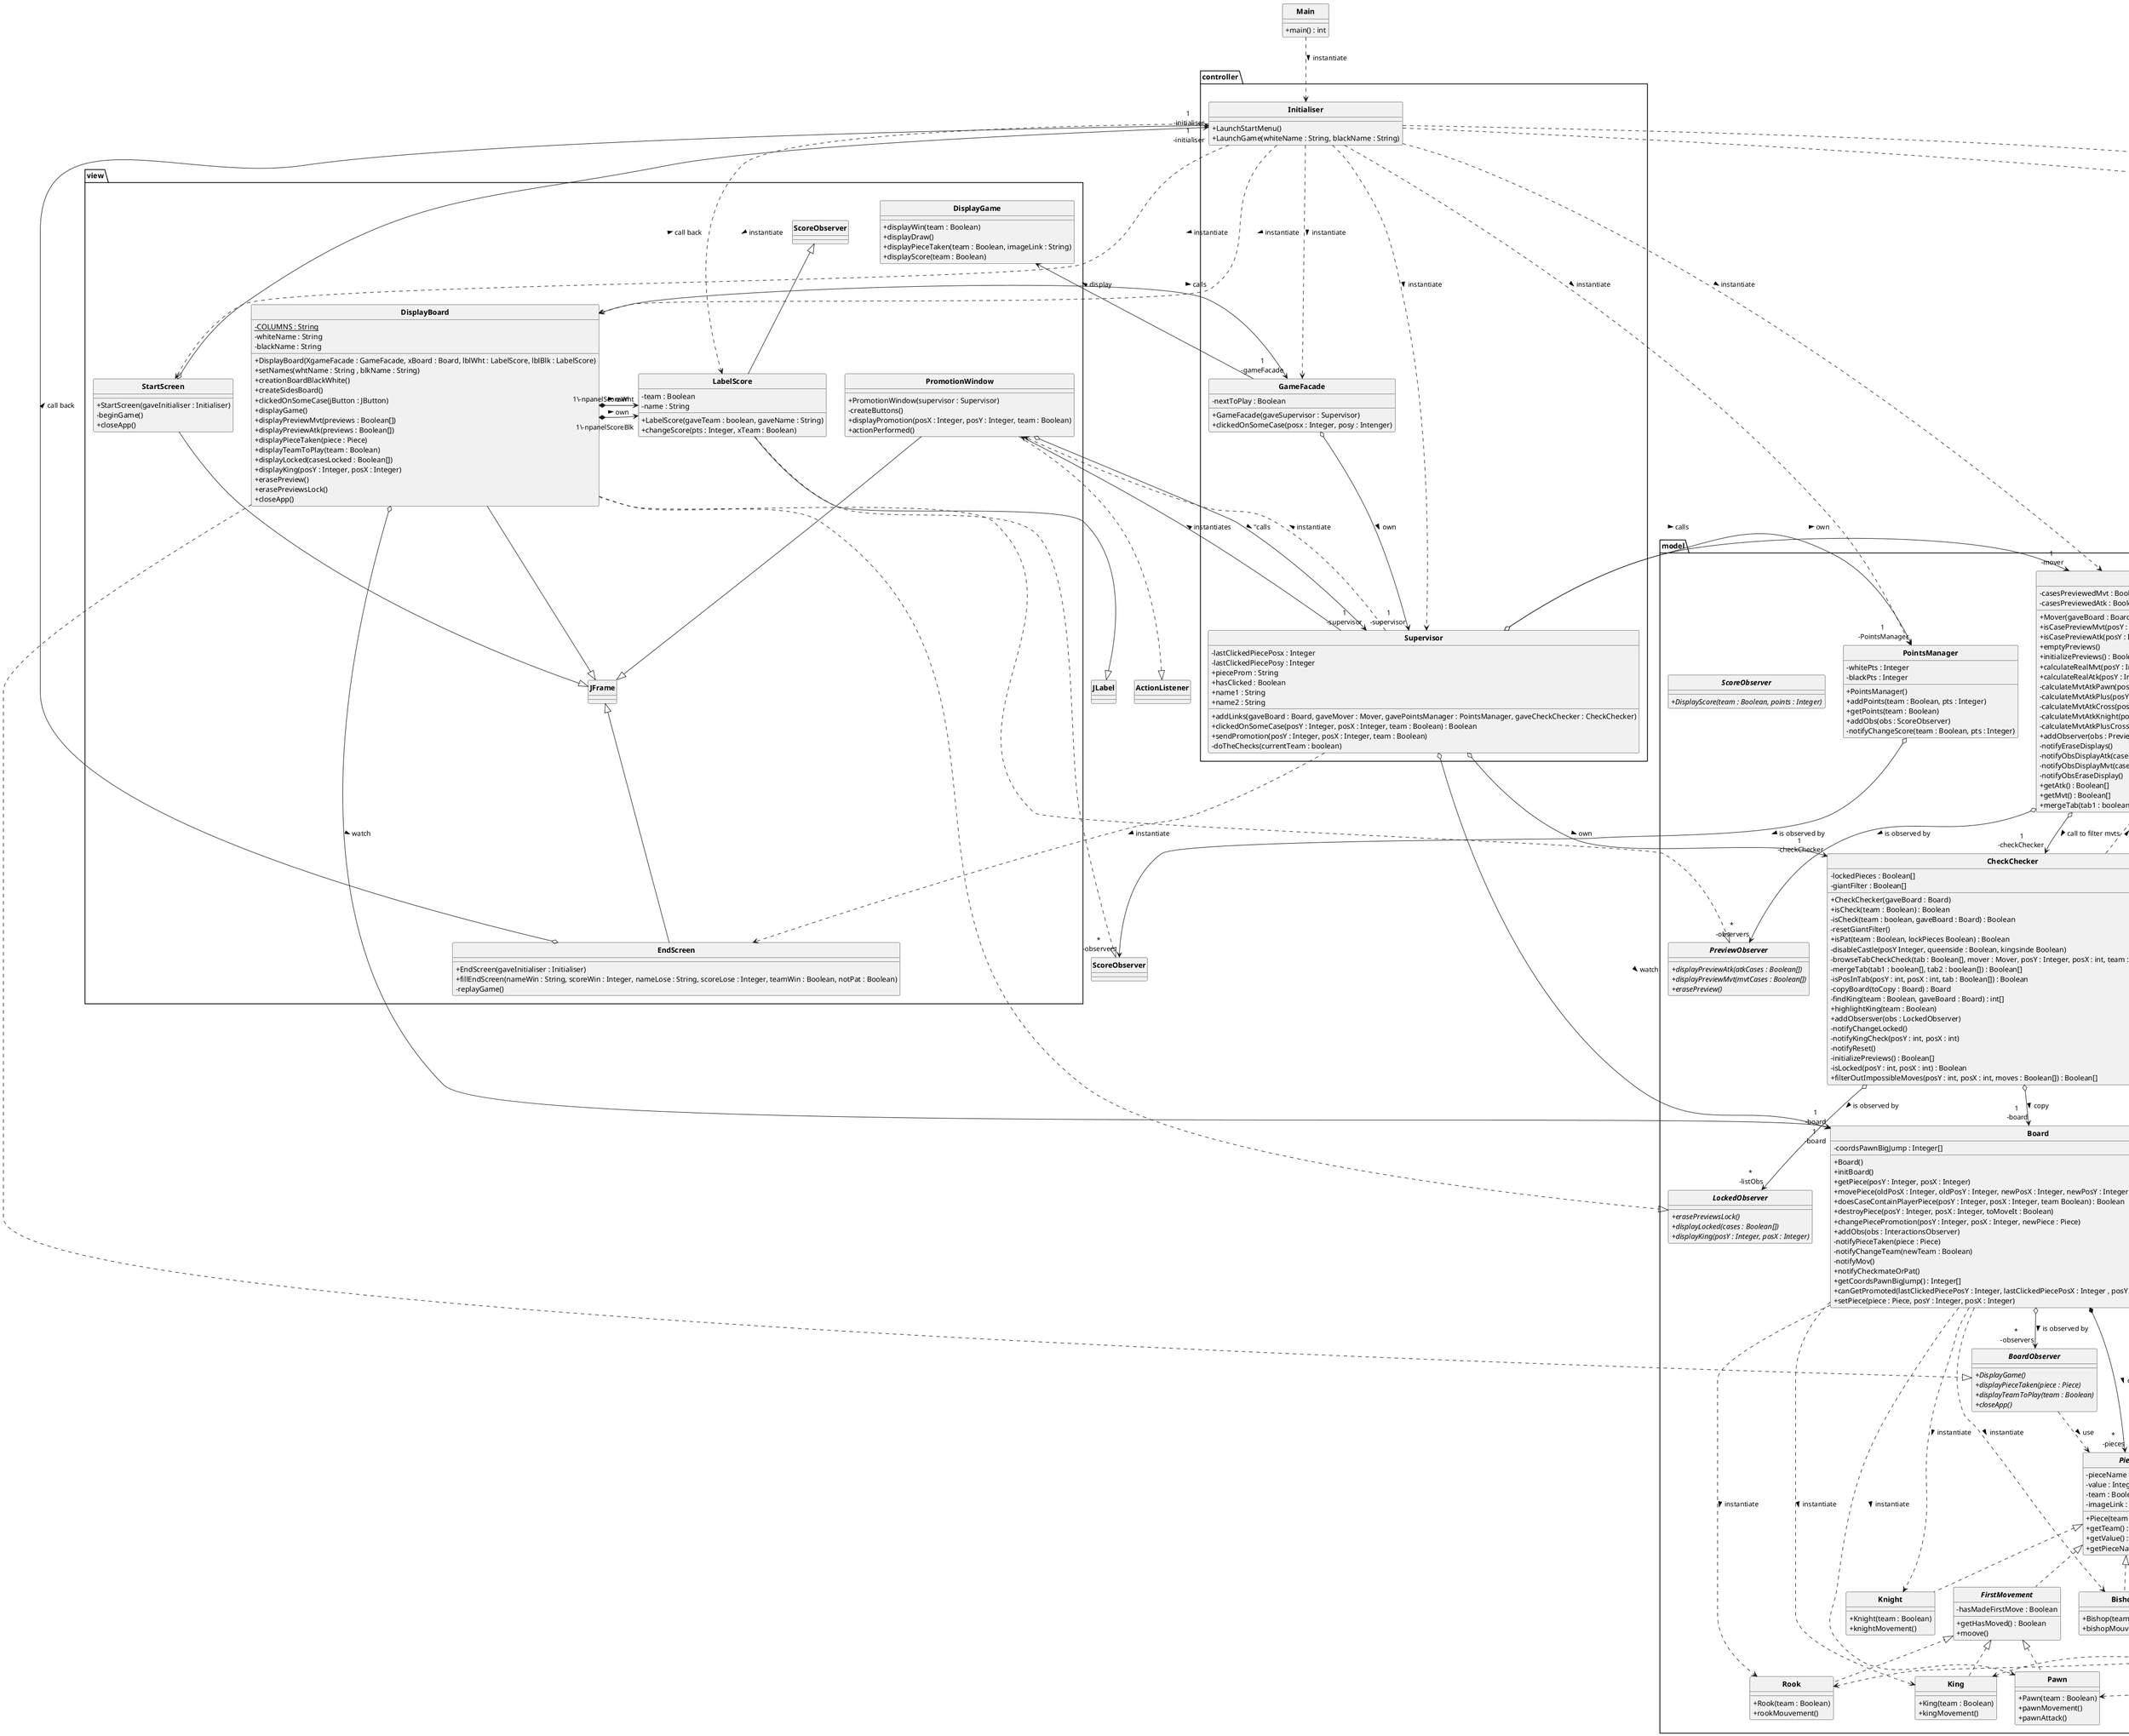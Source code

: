  @startuml


'a faire, trouver comment faire le "enroque"

    skinparam style strictuml
    skinparam classAttributeIconSize 0
    skinparam classFontStyle Bold
    hide enum methods

    class Main{
        + main() : int
    }


' allait dans board, changé
' + movePiece(oldPosX : Integer, oldPosY : Integer, newPosX : Integer, newPosY : Integer)


    package model{
        class Board{
            - coordsPawnBigJump : Integer[]
            + Board()
            + initBoard()
            + getPiece(posY : Integer, posX : Integer)
            + movePiece(oldPosX : Integer, oldPosY : Integer, newPosX : Integer, newPosY : Integer)
            + doesCaseContainPlayerPiece(posY : Integer, posX : Integer, team Boolean) : Boolean
            + destroyPiece(posY : Integer, posX : Integer, toMoveIt : Boolean)
            + changePiecePromotion(posY : Integer, posX : Integer, newPiece : Piece)
            + addObs(obs : InteractionsObserver)
            - notifyPieceTaken(piece : Piece)
            - notifyChangeTeam(newTeam : Boolean)
            - notifyMov()
            + notifyCheckmateOrPat()
            + getCoordsPawnBigJump() : Integer[]
            + canGetPromoted(lastClickedPiecePosY : Integer, lastClickedPiecePosX : Integer , posY Integer, posX : Integer) : Boolean
            + setPiece(piece : Piece, posY : Integer, posX : Integer)
        }

        class Mover{
            - casesPreviewedMvt : Boolean[]
            - casesPreviewedAtk : Boolean[]
            + Mover(gaveBoard : Board, gaveCheckChecker : CheckChecker)
            + isCasePreviewMvt(posY : Integer, posX : Integer) : Boolean
            + isCasePreviewAtk(posY : Integer, posX : Integer) : Boolean
            + emptyPreviews()
            + initializePreviews() : Boolean[]
            + calculateRealMvt(posY : Integer, posX : Integer)
            + calculateRealAtk(posY : Integer, posX : Integer)
            - calculateMvtAtkPawn(posY : Integer, posX : Integer, mvtAtk : Boolean, piece : Piece) : Boolean[]
            ' the Boolean mvts, when true calcul the mvt, when false calcul the atk
            - calculateMvtAtkPlus(posY : Integer, posX : Integer, mvtAtk : Boolean, reach : Integer, piece : Piece) : Boolean[]
            - calculateMvtAtkCross(posY : Integer, posX : Integer, mvtAtk : Boolean, reach : Integer, piece : Piece) : Boolean[]
            - calculateMvtAtkKnight(posY : Integer, posX : Integer, mvtAtk : Boolean, piece : Piece) : Boolean[]
            - calculateMvtAtkPlusCross(posY : Integer, posX : Integer, mvtAtk : Boolean, reach : Integer, piece : Piece) : Boolean[]
            + addObserver(obs : PreviewObserver)
            - notifyEraseDisplays()
            - notifyObsDisplayAtk(cases : Boolean[])
            - notifyObsDisplayMvt(cases : Boolean[])
            - notifyObsEraseDisplay()
            + getAtk() : Boolean[]
            + getMvt() : Boolean[]
            + mergeTab(tab1 : boolean[], tab2 : boolean[]) : Boolean[]
        }

        interface PreviewObserver{
            + {abstract} displayPreviewAtk(atkCases : Boolean[])
            + {abstract} displayPreviewMvt(mvtCases : Boolean[])
            + {abstract} erasePreview()
        }

        abstract class Piece{
            - pieceName : String
            - value : Integer
            - team : Boolean
            - imageLink : String

            + Piece(team : Boolean) 
            + getTeam() : Boolean
            + getValue() : Integer
            + getPieceName() : String
        }

        class Pawn implements FirstMovement{
            + Pawn(team : Boolean)
            + pawnMovement()
            + pawnAttack()
        }

        abstract class FirstMovement implements Piece{
            - hasMadeFirstMove : Boolean
            + getHasMoved() : Boolean
            + moove()
        }

        class King implements FirstMovement{
            + King(team : Boolean)
            + kingMovement()
        }

        class Queen implements Piece{
            + Queen(team : Boolean)
            + queenMovement()
        }

        class Bishop implements Piece{
            + Bishop(team : Boolean) 
            + bishopMouvement()
        }

        class Rook implements FirstMovement{
            + Rook(team : Boolean)
            + rookMouvement()
        }

        class Knight implements Piece{
            + Knight(team : Boolean)
            + knightMovement()
        }

        interface BoardObserver{
            + {abstract} DisplayGame()
            + {abstract} displayPieceTaken(piece : Piece)
            + {abstract} displayTeamToPlay(team : Boolean)
            + {abstract} closeApp()
        }

        interface LockedObserver{
            + {abstract} erasePreviewsLock()
            + {abstract} displayLocked(cases : Boolean[])
            + {abstract} displayKing(posY : Integer, posX : Integer)
        }

        class PointsManager{
            - whitePts : Integer
            - blackPts : Integer
            + PointsManager()
            + addPoints(team : Boolean, pts : Integer)
            + getPoints(team : Boolean)
            + addObs(obs : ScoreObserver)
            - notifyChangeScore(team : Boolean, pts : Integer)
        }

        interface ScoreObserver{
            + {abstract} DisplayScore(team : Boolean, points : Integer)
        }


        class CheckChecker{
            - lockedPieces : Boolean[]
            - giantFilter : Boolean[]

            + CheckChecker(gaveBoard : Board)
            + isCheck(team : Boolean) : Boolean
            - isCheck(team : boolean, gaveBoard : Board) : Boolean
            - resetGiantFilter()
            + isPat(team : Boolean, lockPieces Boolean) : Boolean
            - disableCastle(posY Integer, queenside : Boolean, kingsinde Boolean)
            - browseTabCheckCheck(tab : Boolean[], mover : Mover, posY : Integer, posX : int, team : Boolean) : Boolean 
            - mergeTab(tab1 : boolean[], tab2 : boolean[]) : Boolean[]
            - isPosInTab(posY : int, posX : int, tab : Boolean[]) : Boolean
            - copyBoard(toCopy : Board) : Board
            - findKing(team : Boolean, gaveBoard : Board) : int[]
            + highlightKing(team : Boolean)
            + addObsersver(obs : LockedObserver)
            - notifyChangeLocked()
            - notifyKingCheck(posY : int, posX : int)
            - notifyReset()
            - initializePreviews() : Boolean[]
            - isLocked(posY : int, posX : int) : Boolean
            + filterOutImpossibleMoves(posY : int, posX : int, moves : Boolean[]) : Boolean[]
        }




    }
' + caseInfo(posx : Integer, posy : Integer)


' 
    package controller{

        class Supervisor{
            - lastClickedPiecePosx : Integer
            - lastClickedPiecePosy : Integer 
            + pieceProm : String
            + hasClicked : Boolean
            + name1 : String
            + name2 : String
            ' on garde pas une piece en privé car on peut trouver la piece selon sa position
            + addLinks(gaveBoard : Board, gaveMover : Mover, gavePointsManager : PointsManager, gaveCheckChecker : CheckChecker)
            + clickedOnSomeCase(posY : Integer, posX : Integer, team : Boolean) : Boolean
            + sendPromotion(posY : Integer, posX : Integer, team : Boolean)
            - doTheChecks(currentTeam : boolean)
        }

        class GameFacade{
            - nextToPlay : Boolean
            + GameFacade(gaveSupervisor : Supervisor)
            + clickedOnSomeCase(posx : Integer, posy : Intenger)
        }

        class Initialiser{
            + LaunchStartMenu()
            + LaunchGame(whiteName : String, blackName : String)
        }

    }

    package view{
        class DisplayBoard{
            - {static} COLUMNS : String
            - whiteName : String
            - blackName : String
            + DisplayBoard(XgameFacade : GameFacade, xBoard : Board, lblWht : LabelScore, lblBlk : LabelScore)
            + setNames(whtName : String , blkName : String)
            + creationBoardBlackWhite()
            + createSidesBoard()
            + clickedOnSomeCase(jButton : JButton)
            + displayGame()
            + displayPreviewMvt(previews : Boolean[])
            + displayPreviewAtk(previews : Boolean[])
            + displayPieceTaken(piece : Piece)
            + displayTeamToPlay(team : Boolean)
            + displayLocked(casesLocked : Boolean[])
            + displayKing(posY : Integer, posX : Integer)
            + erasePreview()
            + erasePreviewsLock()
            + closeApp()
        }

        class DisplayGame{
            + displayWin(team : Boolean)
            + displayDraw()
            + displayPieceTaken(team : Boolean, imageLink : String)
            + displayScore(team : Boolean)
        }

        class PromotionWindow{
            + PromotionWindow(supervisor : Supervisor)
            - createButtons()
            + displayPromotion(posX : Integer, posY : Integer, team : Boolean)
            + actionPerformed() 
            'Overrides ActionPerformed from ActionListener
        }

        class LabelScore extends ScoreObserver{
            - team : Boolean 
            - name : String 
            + LabelScore(gaveTeam : boolean, gaveName : String)
            + changeScore(pts : Integer, xTeam : Boolean)
        }


        class StartScreen{
            + StartScreen(gaveInitialiser : Initialiser)
            - beginGame()
            + closeApp()
        }

        class EndScreen extends JFrame{
            + EndScreen(gaveInitialiser : Initialiser)
            + fillEndScreen(nameWin : String, scoreWin : Integer, nameLose : String, scoreLose : Integer, teamWin : Boolean, notPat : Boolean)
            - replayGame()
        }

        
    }

'class PanelBoard{}
'class PanelPlayer{}

    'main
    Main ..> Initialiser : > instantiate 

    'instantiate
    Initialiser ..> Board : > instantiate 
    Initialiser ...> GameFacade : > instantiate 
    Initialiser ..> DisplayBoard : > instantiate 
    Initialiser ..> Supervisor : > instantiate 
    Initialiser ..> PointsManager : > instantiate 
    Initialiser ..> Mover : > instantiate 
    Initialiser ..> LabelScore : > instantiate 
    Initialiser ..> CheckChecker : > instantiate 

    Initialiser ..> StartScreen : > instantiate 
    
    'view

    'model
    Board  o--> "*\n -observers" BoardObserver : > is observed by
    PointsManager  o--> "*\n -observers" ScoreObserver : > is observed by
    Mover  o--> "*\n -observers" PreviewObserver : > is observed by
    CheckChecker  o--> "*\n -listObs" LockedObserver : > is observed by
    
   
    CheckChecker o--> "1\n -board" Board : > copy
    CheckChecker ..> Mover : > instantiate and use
    CheckChecker ..> Piece : > use

    ' Piece <|.down.. Knight 
    ' Piece <|.down.. Pawn 
    ' Piece <|.down.. Bishop 
    ' Piece <|.down.. Rook 
    ' Piece <|.down.. King 
    ' Piece <|.down.. Queen 

    Board ..> Pawn : > instantiate 
    Board ..> Knight : > instantiate 
    Board ..> Bishop : > instantiate 
    Board ..> Rook : > instantiate 
    Board ..> King : > instantiate 
    Board ..> Queen : > instantiate 

    Board *--> "*\n-pieces" Piece : > contains

    'controller
    GameFacade o--> "1\n-supervisor " Supervisor : > own
   

    'view
    DisplayBoard *-> "1\-npanelScoreWht" LabelScore : > own
    DisplayBoard *-> "1\-npanelScoreBlk" LabelScore : > own

    'relation view - controller

    StartScreen o-> "1\n -initialiser" Initialiser : > call back
    EndScreen o-> "1\n -initialiser" Initialiser : > call back


    'cette relation envoie la position de la case cliquee a controller
    DisplayBoard o-right-> "1\n-gameFacade" GameFacade : > calls  
    GameFacade --> DisplayGame : > display
    
    'relation view - model
    DisplayBoard .down.|> BoardObserver : ""
    DisplayBoard .down.|> PreviewObserver : ""
    DisplayBoard .down.|> LockedObserver : ""
    

    LabelScore ..|> ScoreObserver : ""
    LabelScore --|> JLabel : ""

    DisplayBoard --|> JFrame : ""
    StartScreen --|> JFrame : ""
    PromotionWindow --|> JFrame : ""

    PromotionWindow ..|> ActionListener : ""

    DisplayBoard o-down-> "1\n-board" Board : > watch
    PromotionWindow <- Supervisor : "instantiates <"
    PromotionWindow o-> "1\n-supervisor" Supervisor : "calls >


    BoardObserver ..> Piece : > use

    'relation controller - model
    Supervisor o--> "1\n -board" Board : > watch 
    Supervisor o-r-> "1\n -mover" Mover : > own 
    Supervisor o-r-> "1\n -checkChecker" CheckChecker : > own 
    Supervisor ..> EndScreen : > instantiate

    Supervisor .> PromotionWindow : > instantiate 

    'layout
    Supervisor o-> "1\n -PointsManager" PointsManager : > calls 
    
    'DisplayBoard -[hidden]> Supervisor : "consults >"

    Mover  o-> "1\n -board" Board : > watch
    Mover .u.> Piece : > uses
    Mover .u.> Rook : > uses
    Mover .u.> Pawn : > uses
    Mover .u.> King : > uses
    Mover .u.> Bishop : > uses
    Mover .u.> Queen : > uses

    Mover o--> "1\n-board " Board : > watch
    Mover o--> "1\n-checkChecker " CheckChecker : > call to filter mvts


    @enduml